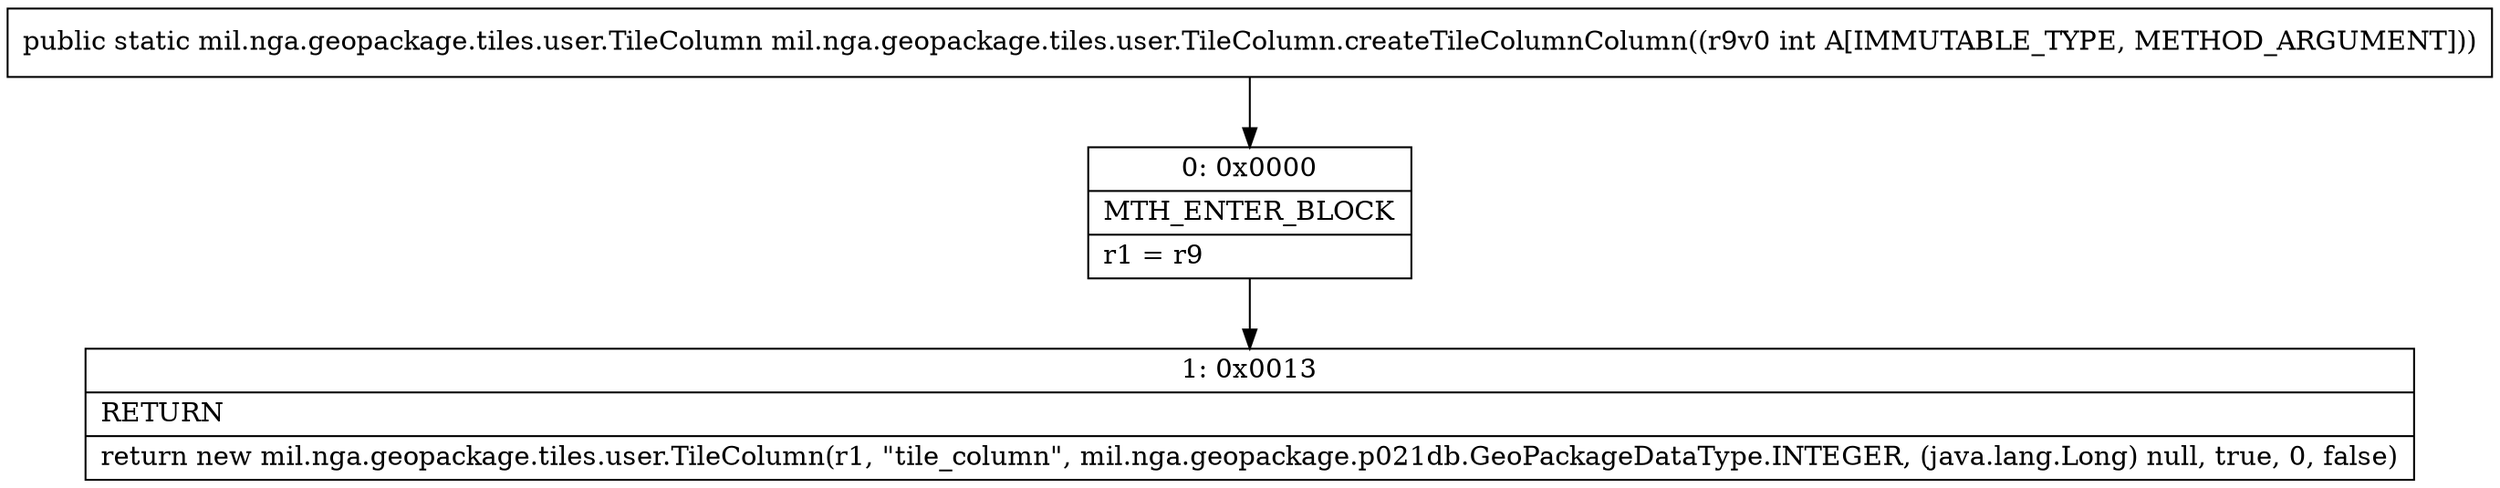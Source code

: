 digraph "CFG formil.nga.geopackage.tiles.user.TileColumn.createTileColumnColumn(I)Lmil\/nga\/geopackage\/tiles\/user\/TileColumn;" {
Node_0 [shape=record,label="{0\:\ 0x0000|MTH_ENTER_BLOCK\l|r1 = r9\l}"];
Node_1 [shape=record,label="{1\:\ 0x0013|RETURN\l|return new mil.nga.geopackage.tiles.user.TileColumn(r1, \"tile_column\", mil.nga.geopackage.p021db.GeoPackageDataType.INTEGER, (java.lang.Long) null, true, 0, false)\l}"];
MethodNode[shape=record,label="{public static mil.nga.geopackage.tiles.user.TileColumn mil.nga.geopackage.tiles.user.TileColumn.createTileColumnColumn((r9v0 int A[IMMUTABLE_TYPE, METHOD_ARGUMENT])) }"];
MethodNode -> Node_0;
Node_0 -> Node_1;
}

